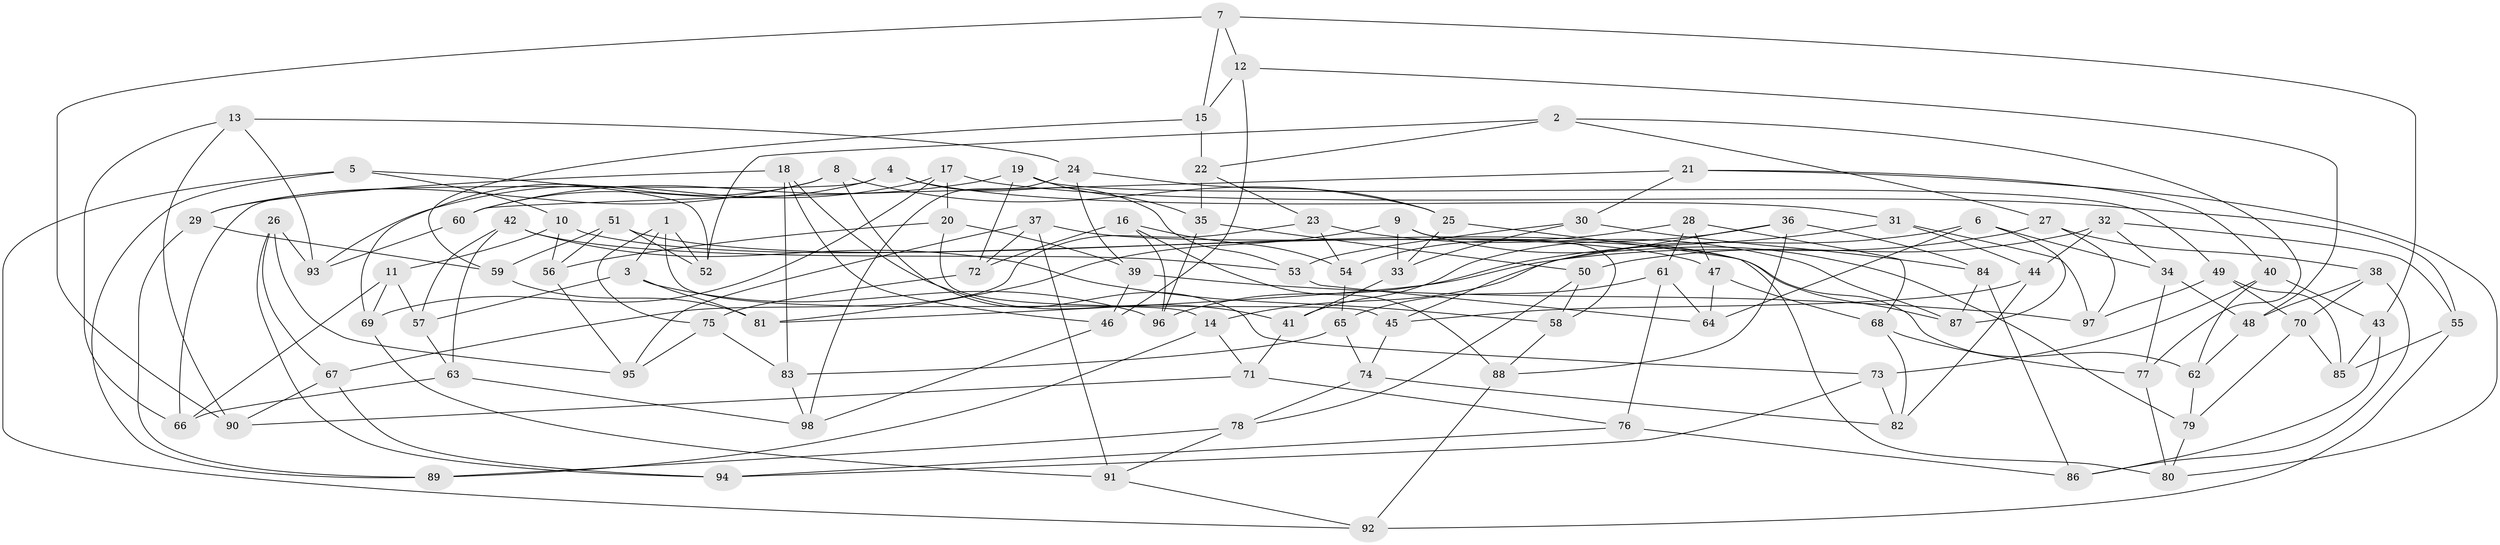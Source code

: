 // coarse degree distribution, {6: 0.5666666666666667, 4: 0.36666666666666664, 5: 0.06666666666666667}
// Generated by graph-tools (version 1.1) at 2025/24/03/03/25 07:24:23]
// undirected, 98 vertices, 196 edges
graph export_dot {
graph [start="1"]
  node [color=gray90,style=filled];
  1;
  2;
  3;
  4;
  5;
  6;
  7;
  8;
  9;
  10;
  11;
  12;
  13;
  14;
  15;
  16;
  17;
  18;
  19;
  20;
  21;
  22;
  23;
  24;
  25;
  26;
  27;
  28;
  29;
  30;
  31;
  32;
  33;
  34;
  35;
  36;
  37;
  38;
  39;
  40;
  41;
  42;
  43;
  44;
  45;
  46;
  47;
  48;
  49;
  50;
  51;
  52;
  53;
  54;
  55;
  56;
  57;
  58;
  59;
  60;
  61;
  62;
  63;
  64;
  65;
  66;
  67;
  68;
  69;
  70;
  71;
  72;
  73;
  74;
  75;
  76;
  77;
  78;
  79;
  80;
  81;
  82;
  83;
  84;
  85;
  86;
  87;
  88;
  89;
  90;
  91;
  92;
  93;
  94;
  95;
  96;
  97;
  98;
  1 -- 75;
  1 -- 52;
  1 -- 14;
  1 -- 3;
  2 -- 77;
  2 -- 52;
  2 -- 27;
  2 -- 22;
  3 -- 57;
  3 -- 96;
  3 -- 81;
  4 -- 66;
  4 -- 31;
  4 -- 53;
  4 -- 60;
  5 -- 89;
  5 -- 52;
  5 -- 92;
  5 -- 10;
  6 -- 34;
  6 -- 14;
  6 -- 64;
  6 -- 87;
  7 -- 90;
  7 -- 12;
  7 -- 43;
  7 -- 15;
  8 -- 25;
  8 -- 69;
  8 -- 73;
  8 -- 29;
  9 -- 81;
  9 -- 79;
  9 -- 33;
  9 -- 58;
  10 -- 11;
  10 -- 56;
  10 -- 47;
  11 -- 66;
  11 -- 57;
  11 -- 69;
  12 -- 46;
  12 -- 48;
  12 -- 15;
  13 -- 66;
  13 -- 24;
  13 -- 93;
  13 -- 90;
  14 -- 89;
  14 -- 71;
  15 -- 22;
  15 -- 59;
  16 -- 72;
  16 -- 54;
  16 -- 96;
  16 -- 88;
  17 -- 93;
  17 -- 69;
  17 -- 20;
  17 -- 55;
  18 -- 29;
  18 -- 83;
  18 -- 46;
  18 -- 41;
  19 -- 60;
  19 -- 35;
  19 -- 49;
  19 -- 72;
  20 -- 45;
  20 -- 56;
  20 -- 39;
  21 -- 40;
  21 -- 80;
  21 -- 30;
  21 -- 60;
  22 -- 35;
  22 -- 23;
  23 -- 67;
  23 -- 54;
  23 -- 87;
  24 -- 39;
  24 -- 25;
  24 -- 98;
  25 -- 33;
  25 -- 80;
  26 -- 94;
  26 -- 67;
  26 -- 93;
  26 -- 95;
  27 -- 38;
  27 -- 97;
  27 -- 81;
  28 -- 68;
  28 -- 47;
  28 -- 61;
  28 -- 54;
  29 -- 59;
  29 -- 89;
  30 -- 33;
  30 -- 53;
  30 -- 84;
  31 -- 97;
  31 -- 96;
  31 -- 44;
  32 -- 50;
  32 -- 34;
  32 -- 55;
  32 -- 44;
  33 -- 41;
  34 -- 48;
  34 -- 77;
  35 -- 96;
  35 -- 50;
  36 -- 88;
  36 -- 41;
  36 -- 84;
  36 -- 45;
  37 -- 91;
  37 -- 95;
  37 -- 62;
  37 -- 72;
  38 -- 48;
  38 -- 70;
  38 -- 86;
  39 -- 97;
  39 -- 46;
  40 -- 62;
  40 -- 73;
  40 -- 43;
  41 -- 71;
  42 -- 53;
  42 -- 63;
  42 -- 58;
  42 -- 57;
  43 -- 85;
  43 -- 86;
  44 -- 45;
  44 -- 82;
  45 -- 74;
  46 -- 98;
  47 -- 68;
  47 -- 64;
  48 -- 62;
  49 -- 85;
  49 -- 70;
  49 -- 97;
  50 -- 58;
  50 -- 78;
  51 -- 56;
  51 -- 59;
  51 -- 52;
  51 -- 87;
  53 -- 64;
  54 -- 65;
  55 -- 92;
  55 -- 85;
  56 -- 95;
  57 -- 63;
  58 -- 88;
  59 -- 81;
  60 -- 93;
  61 -- 76;
  61 -- 65;
  61 -- 64;
  62 -- 79;
  63 -- 66;
  63 -- 98;
  65 -- 74;
  65 -- 83;
  67 -- 90;
  67 -- 94;
  68 -- 77;
  68 -- 82;
  69 -- 91;
  70 -- 85;
  70 -- 79;
  71 -- 76;
  71 -- 90;
  72 -- 75;
  73 -- 94;
  73 -- 82;
  74 -- 78;
  74 -- 82;
  75 -- 83;
  75 -- 95;
  76 -- 86;
  76 -- 94;
  77 -- 80;
  78 -- 91;
  78 -- 89;
  79 -- 80;
  83 -- 98;
  84 -- 87;
  84 -- 86;
  88 -- 92;
  91 -- 92;
}
